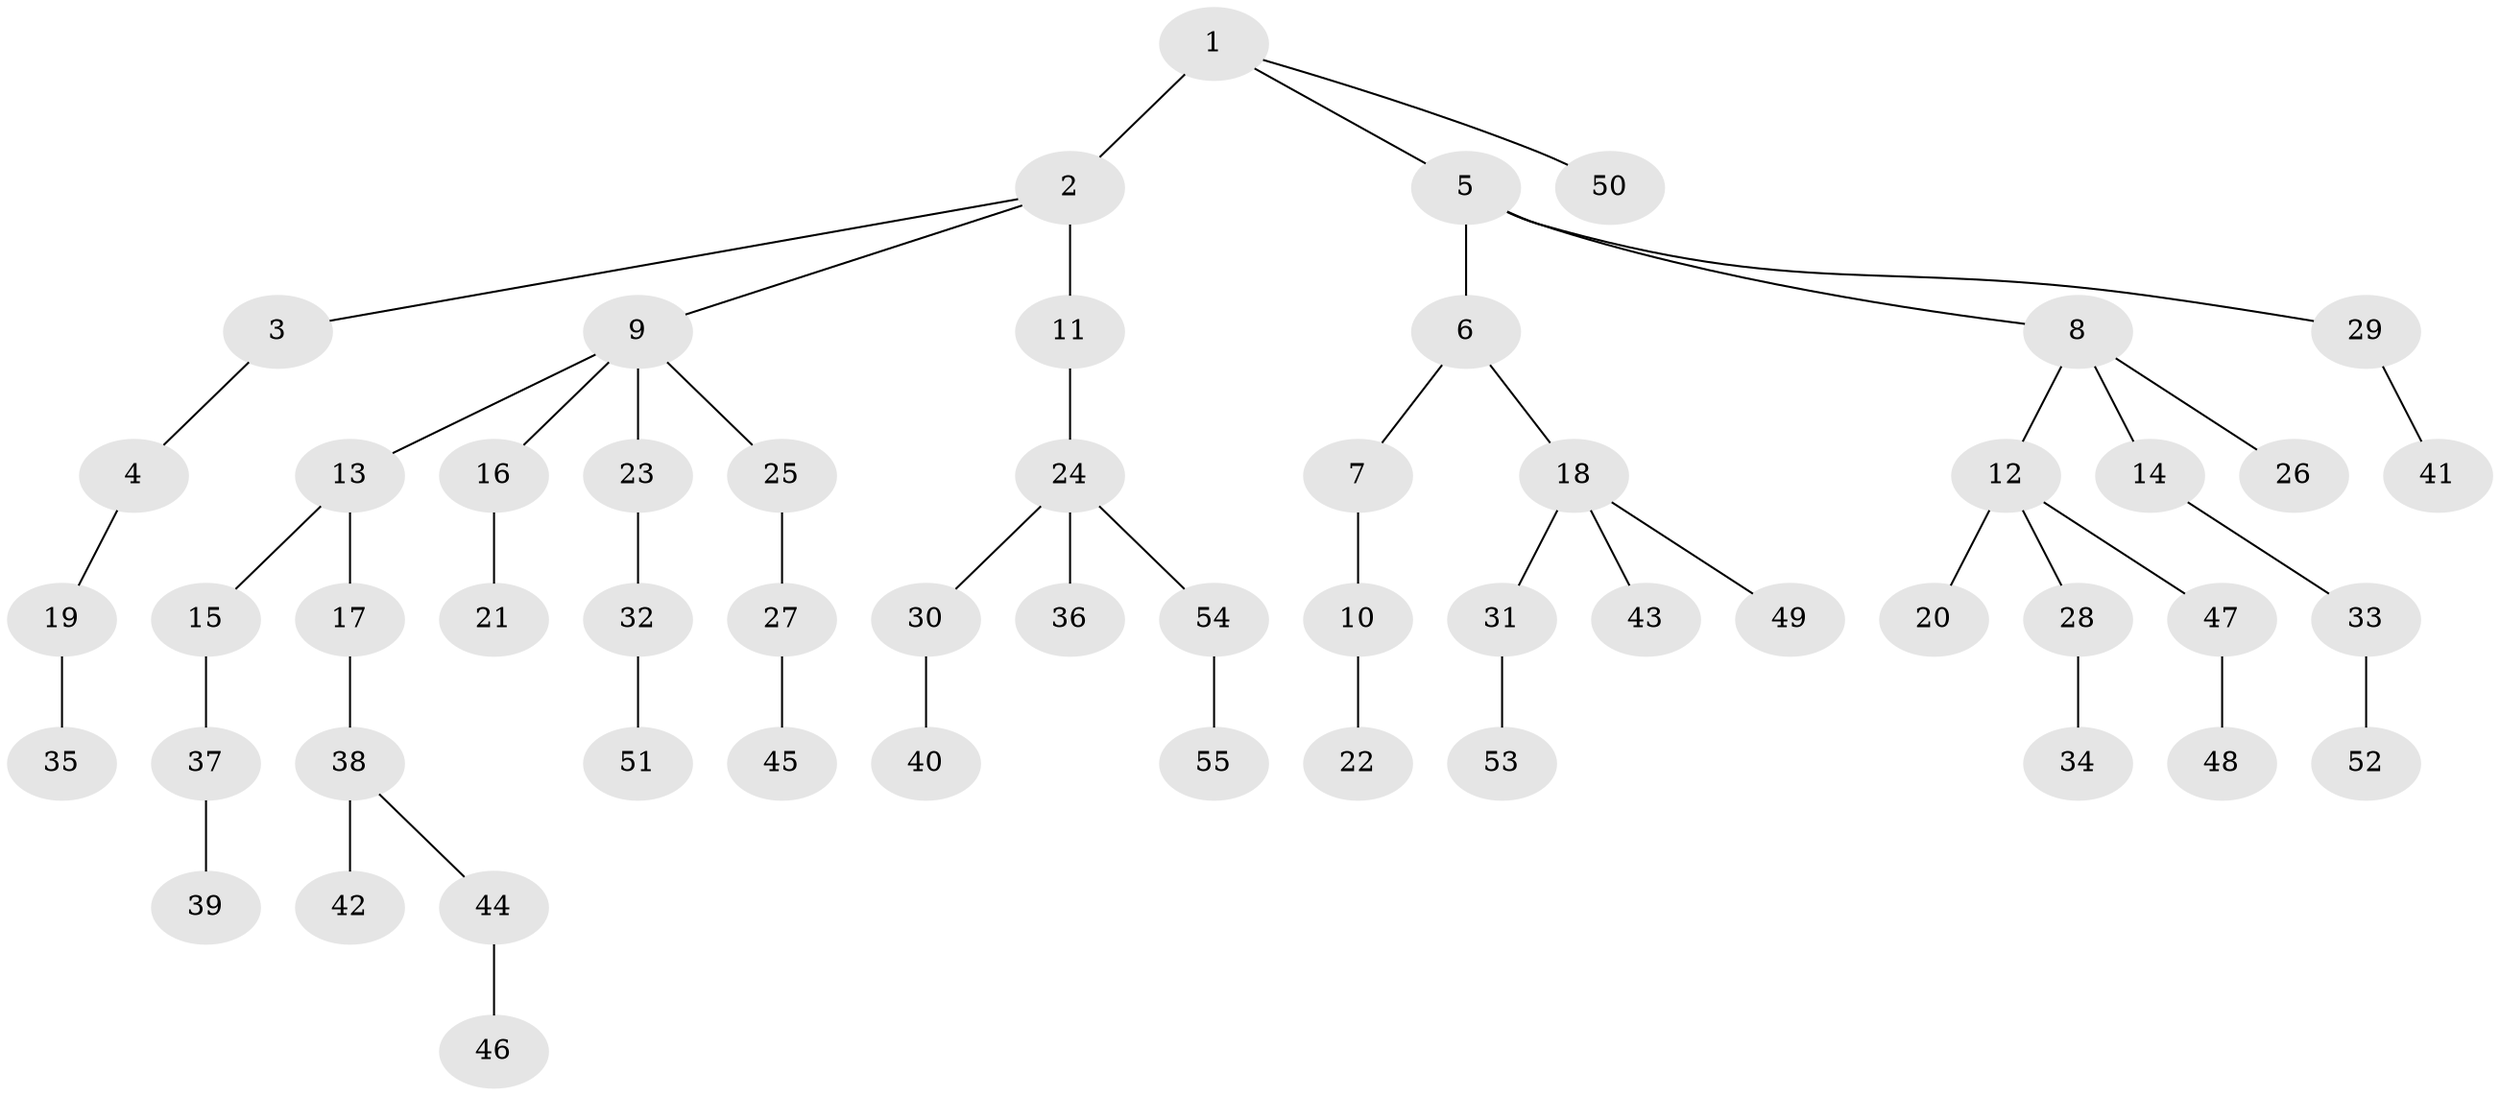 // original degree distribution, {2: 0.24087591240875914, 7: 0.014598540145985401, 3: 0.13138686131386862, 6: 0.021897810218978103, 5: 0.043795620437956206, 1: 0.5109489051094891, 4: 0.0364963503649635}
// Generated by graph-tools (version 1.1) at 2025/51/03/04/25 22:51:40]
// undirected, 55 vertices, 54 edges
graph export_dot {
  node [color=gray90,style=filled];
  1;
  2;
  3;
  4;
  5;
  6;
  7;
  8;
  9;
  10;
  11;
  12;
  13;
  14;
  15;
  16;
  17;
  18;
  19;
  20;
  21;
  22;
  23;
  24;
  25;
  26;
  27;
  28;
  29;
  30;
  31;
  32;
  33;
  34;
  35;
  36;
  37;
  38;
  39;
  40;
  41;
  42;
  43;
  44;
  45;
  46;
  47;
  48;
  49;
  50;
  51;
  52;
  53;
  54;
  55;
  1 -- 2 [weight=2.0];
  1 -- 5 [weight=1.0];
  1 -- 50 [weight=1.0];
  2 -- 3 [weight=1.0];
  2 -- 9 [weight=1.0];
  2 -- 11 [weight=1.0];
  3 -- 4 [weight=1.0];
  4 -- 19 [weight=1.0];
  5 -- 6 [weight=1.0];
  5 -- 8 [weight=1.0];
  5 -- 29 [weight=1.0];
  6 -- 7 [weight=1.0];
  6 -- 18 [weight=1.0];
  7 -- 10 [weight=2.0];
  8 -- 12 [weight=1.0];
  8 -- 14 [weight=1.0];
  8 -- 26 [weight=1.0];
  9 -- 13 [weight=1.0];
  9 -- 16 [weight=1.0];
  9 -- 23 [weight=1.0];
  9 -- 25 [weight=1.0];
  10 -- 22 [weight=1.0];
  11 -- 24 [weight=1.0];
  12 -- 20 [weight=1.0];
  12 -- 28 [weight=1.0];
  12 -- 47 [weight=1.0];
  13 -- 15 [weight=1.0];
  13 -- 17 [weight=1.0];
  14 -- 33 [weight=1.0];
  15 -- 37 [weight=1.0];
  16 -- 21 [weight=1.0];
  17 -- 38 [weight=1.0];
  18 -- 31 [weight=1.0];
  18 -- 43 [weight=1.0];
  18 -- 49 [weight=1.0];
  19 -- 35 [weight=1.0];
  23 -- 32 [weight=1.0];
  24 -- 30 [weight=1.0];
  24 -- 36 [weight=1.0];
  24 -- 54 [weight=1.0];
  25 -- 27 [weight=1.0];
  27 -- 45 [weight=1.0];
  28 -- 34 [weight=1.0];
  29 -- 41 [weight=1.0];
  30 -- 40 [weight=1.0];
  31 -- 53 [weight=1.0];
  32 -- 51 [weight=1.0];
  33 -- 52 [weight=1.0];
  37 -- 39 [weight=1.0];
  38 -- 42 [weight=1.0];
  38 -- 44 [weight=1.0];
  44 -- 46 [weight=1.0];
  47 -- 48 [weight=1.0];
  54 -- 55 [weight=1.0];
}
